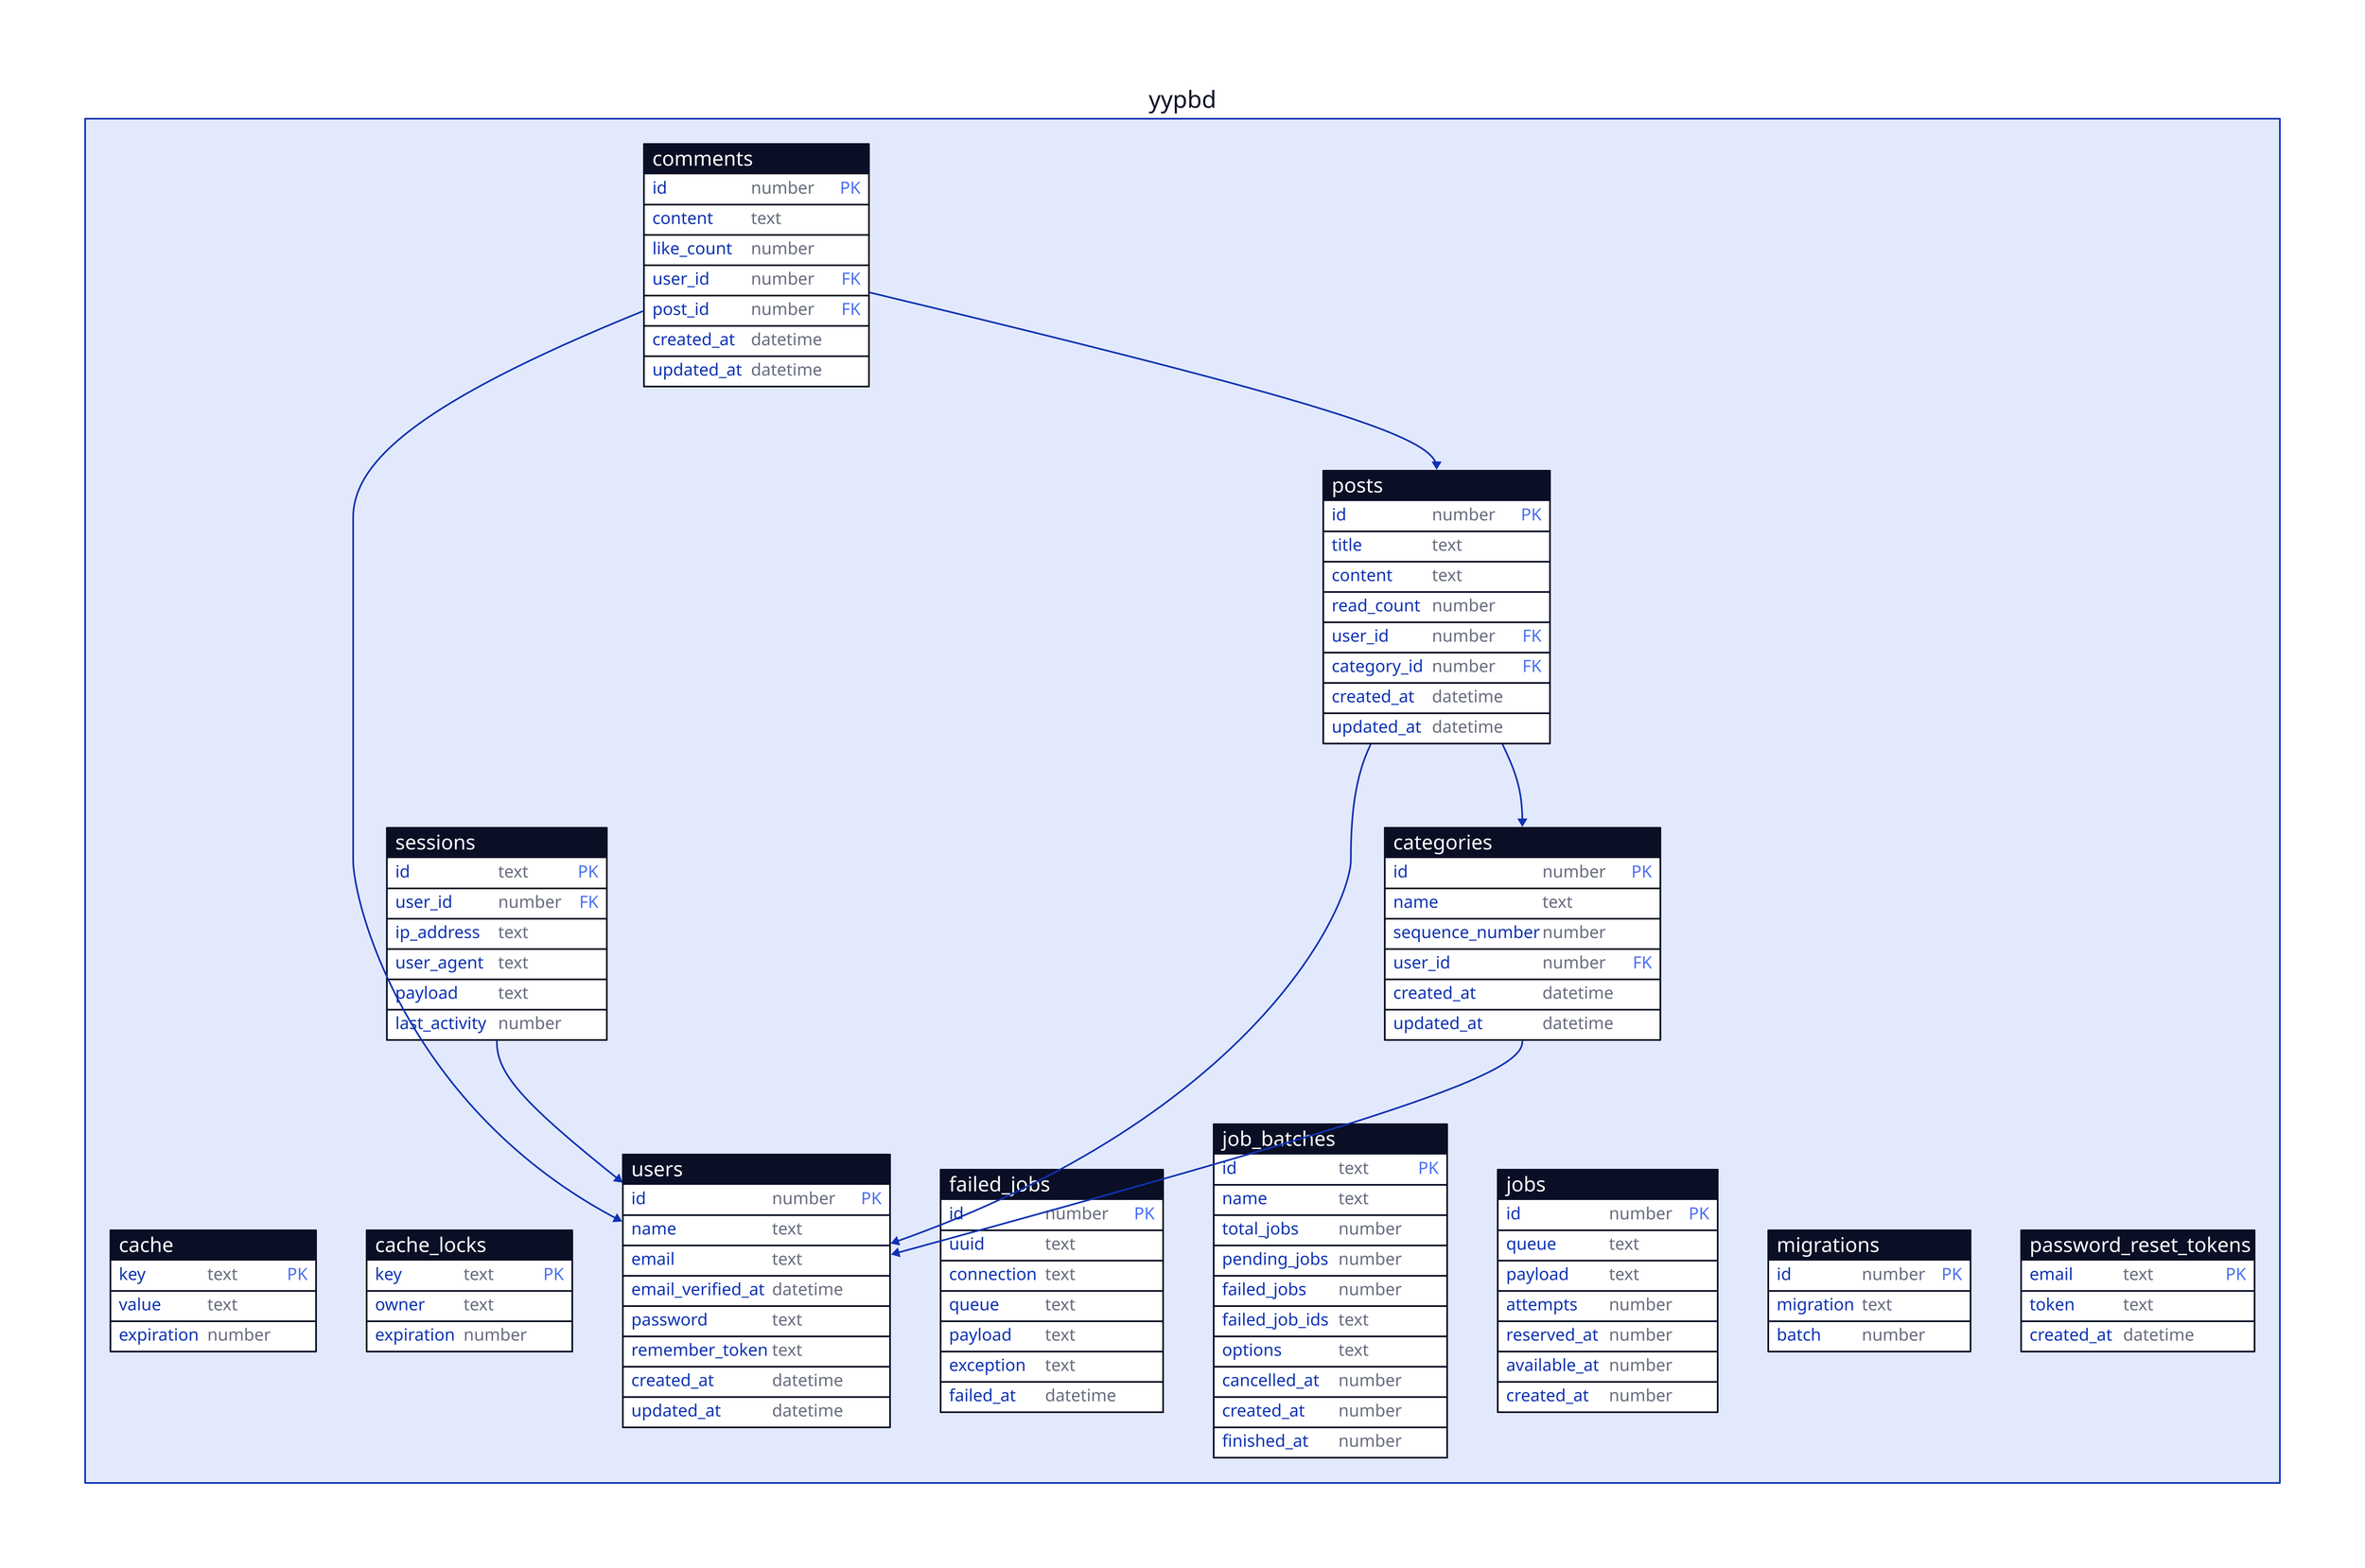 yypbd: {
  cache: {
    shape: sql_table
    key: text {constraint: primary_key}
    value: text
    expiration: number
  }

  cache_locks: {
    shape: sql_table
    key: text {constraint: primary_key}
    owner: text
    expiration: number
  }

  categories: {
    shape: sql_table
    id: number {constraint: primary_key}
    name: text
    sequence_number: number
    user_id: number {constraint: foreign_key}
    created_at: datetime
    updated_at: datetime
  }

  users: {
    shape: sql_table
    id: number {constraint: primary_key}
    name: text
    email: text
    email_verified_at: datetime
    password: text
    remember_token: text
    created_at: datetime
    updated_at: datetime
  }

  comments: {
    shape: sql_table
    id: number {constraint: primary_key}
    content: text
    like_count: number
    user_id: number {constraint: foreign_key}
    post_id: number {constraint: foreign_key}
    created_at: datetime
    updated_at: datetime
  }

  posts: {
    shape: sql_table
    id: number {constraint: primary_key}
    title: text
    content: text
    read_count: number
    user_id: number {constraint: foreign_key}
    category_id: number {constraint: foreign_key}
    created_at: datetime
    updated_at: datetime
  }

  failed_jobs: {
    shape: sql_table
    id: number {constraint: primary_key}
    uuid: text
    connection: text
    queue: text
    payload: text
    exception: text
    failed_at: datetime
  }

  job_batches: {
    shape: sql_table
    id: text {constraint: primary_key}
    name: text
    total_jobs: number
    pending_jobs: number
    failed_jobs: number
    failed_job_ids: text
    options: text
    cancelled_at: number
    created_at: number
    finished_at: number
  }

  jobs: {
    shape: sql_table
    id: number {constraint: primary_key}
    queue: text
    payload: text
    attempts: number
    reserved_at: number
    available_at: number
    created_at: number
  }

  migrations: {
    shape: sql_table
    id: number {constraint: primary_key}
    migration: text
    batch: number
  }

  password_reset_tokens: {
    shape: sql_table
    email: text {constraint: primary_key}
    token: text
    created_at: datetime
  }

  sessions: {
    shape: sql_table
    id: text {constraint: primary_key}
    user_id: number {constraint: foreign_key}
    ip_address: text
    user_agent: text
    payload: text
    last_activity: number
  }

  categories.user_id -> users.id
  comments.user_id -> users.id
  comments.post_id -> posts.id
  posts.user_id -> users.id
  posts.category_id -> categories.id
  sessions.user_id -> users.id

}
